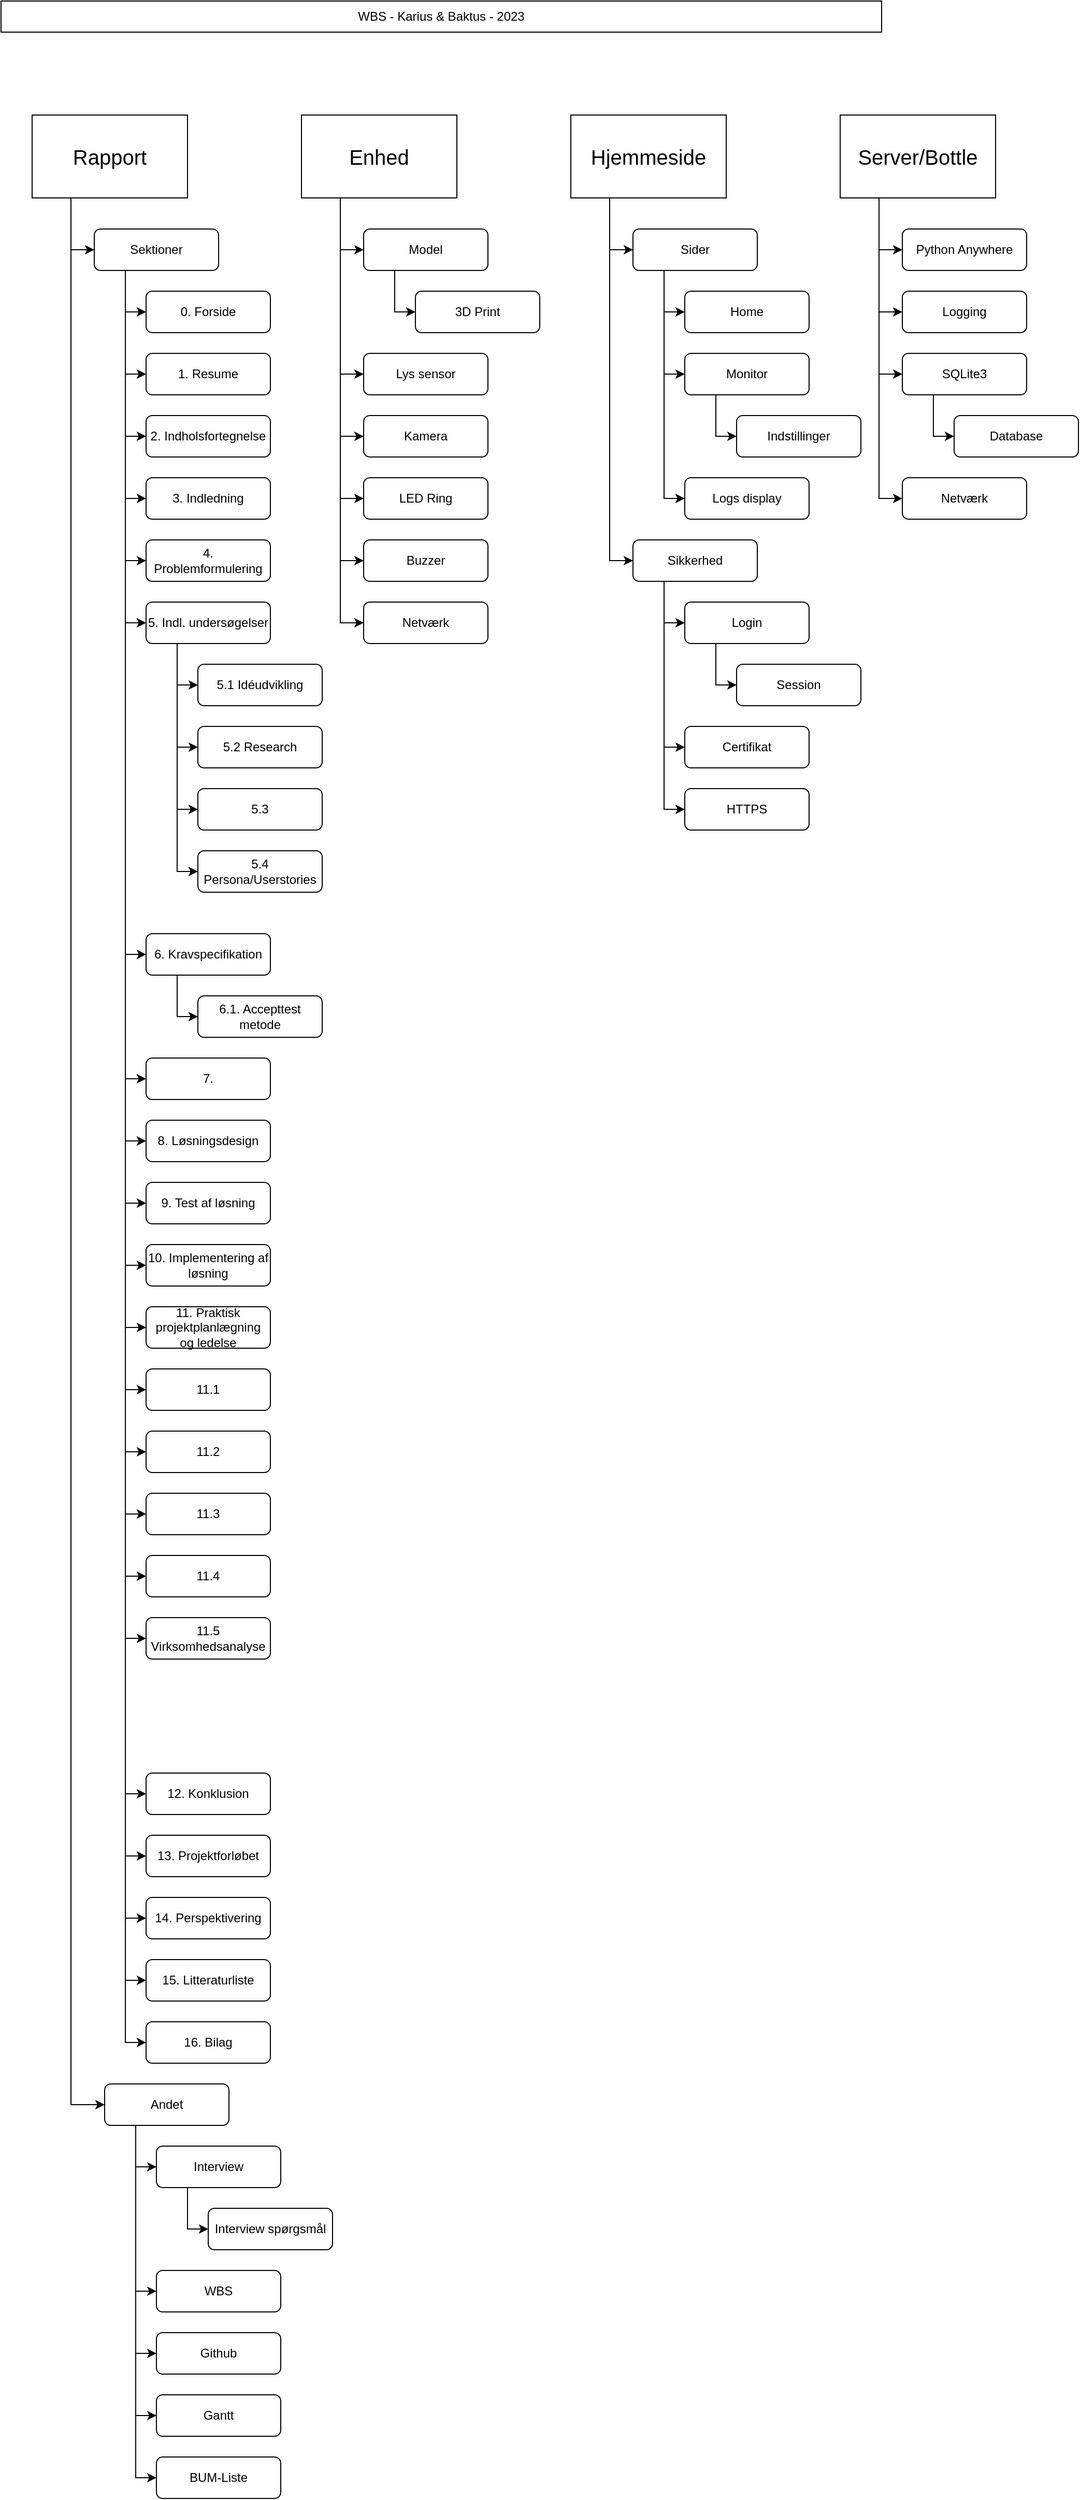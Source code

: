 <mxfile version="22.0.3" type="device">
  <diagram name="Page-1" id="thM7yGkotu-ygW0LTPsJ">
    <mxGraphModel dx="1114" dy="999" grid="1" gridSize="10" guides="1" tooltips="1" connect="1" arrows="1" fold="1" page="1" pageScale="1" pageWidth="850" pageHeight="1100" math="0" shadow="0">
      <root>
        <mxCell id="0" />
        <mxCell id="1" parent="0" />
        <mxCell id="MppdIbLavui61SZY_ef1-1" value="WBS - Karius &amp;amp; Baktus - 2023" style="rounded=0;whiteSpace=wrap;html=1;" vertex="1" parent="1">
          <mxGeometry width="850" height="30" as="geometry" />
        </mxCell>
        <mxCell id="MppdIbLavui61SZY_ef1-10" style="edgeStyle=orthogonalEdgeStyle;rounded=0;orthogonalLoop=1;jettySize=auto;html=1;exitX=0.25;exitY=1;exitDx=0;exitDy=0;entryX=0;entryY=0.5;entryDx=0;entryDy=0;" edge="1" parent="1" source="MppdIbLavui61SZY_ef1-2" target="MppdIbLavui61SZY_ef1-9">
          <mxGeometry relative="1" as="geometry" />
        </mxCell>
        <mxCell id="MppdIbLavui61SZY_ef1-101" style="edgeStyle=orthogonalEdgeStyle;rounded=0;orthogonalLoop=1;jettySize=auto;html=1;exitX=0.25;exitY=1;exitDx=0;exitDy=0;entryX=0;entryY=0.5;entryDx=0;entryDy=0;" edge="1" parent="1" source="MppdIbLavui61SZY_ef1-2" target="MppdIbLavui61SZY_ef1-62">
          <mxGeometry relative="1" as="geometry" />
        </mxCell>
        <mxCell id="MppdIbLavui61SZY_ef1-2" value="&lt;font style=&quot;font-size: 20px;&quot;&gt;Rapport&lt;/font&gt;" style="rounded=0;whiteSpace=wrap;html=1;" vertex="1" parent="1">
          <mxGeometry x="30" y="110" width="150" height="80" as="geometry" />
        </mxCell>
        <mxCell id="MppdIbLavui61SZY_ef1-64" style="edgeStyle=orthogonalEdgeStyle;rounded=0;orthogonalLoop=1;jettySize=auto;html=1;exitX=0.25;exitY=1;exitDx=0;exitDy=0;entryX=0;entryY=0.5;entryDx=0;entryDy=0;" edge="1" parent="1" source="MppdIbLavui61SZY_ef1-9" target="MppdIbLavui61SZY_ef1-63">
          <mxGeometry relative="1" as="geometry" />
        </mxCell>
        <mxCell id="MppdIbLavui61SZY_ef1-75" style="edgeStyle=orthogonalEdgeStyle;rounded=0;orthogonalLoop=1;jettySize=auto;html=1;exitX=0.25;exitY=1;exitDx=0;exitDy=0;entryX=0;entryY=0.5;entryDx=0;entryDy=0;" edge="1" parent="1" source="MppdIbLavui61SZY_ef1-9" target="MppdIbLavui61SZY_ef1-65">
          <mxGeometry relative="1" as="geometry" />
        </mxCell>
        <mxCell id="MppdIbLavui61SZY_ef1-76" style="edgeStyle=orthogonalEdgeStyle;rounded=0;orthogonalLoop=1;jettySize=auto;html=1;exitX=0.25;exitY=1;exitDx=0;exitDy=0;entryX=0;entryY=0.5;entryDx=0;entryDy=0;" edge="1" parent="1" source="MppdIbLavui61SZY_ef1-9" target="MppdIbLavui61SZY_ef1-66">
          <mxGeometry relative="1" as="geometry" />
        </mxCell>
        <mxCell id="MppdIbLavui61SZY_ef1-77" style="edgeStyle=orthogonalEdgeStyle;rounded=0;orthogonalLoop=1;jettySize=auto;html=1;exitX=0.25;exitY=1;exitDx=0;exitDy=0;entryX=0;entryY=0.5;entryDx=0;entryDy=0;" edge="1" parent="1" source="MppdIbLavui61SZY_ef1-9" target="MppdIbLavui61SZY_ef1-67">
          <mxGeometry relative="1" as="geometry" />
        </mxCell>
        <mxCell id="MppdIbLavui61SZY_ef1-78" style="edgeStyle=orthogonalEdgeStyle;rounded=0;orthogonalLoop=1;jettySize=auto;html=1;exitX=0.25;exitY=1;exitDx=0;exitDy=0;entryX=0;entryY=0.5;entryDx=0;entryDy=0;" edge="1" parent="1" source="MppdIbLavui61SZY_ef1-9" target="MppdIbLavui61SZY_ef1-68">
          <mxGeometry relative="1" as="geometry" />
        </mxCell>
        <mxCell id="MppdIbLavui61SZY_ef1-79" style="edgeStyle=orthogonalEdgeStyle;rounded=0;orthogonalLoop=1;jettySize=auto;html=1;exitX=0.25;exitY=1;exitDx=0;exitDy=0;entryX=0;entryY=0.5;entryDx=0;entryDy=0;" edge="1" parent="1" source="MppdIbLavui61SZY_ef1-9" target="MppdIbLavui61SZY_ef1-69">
          <mxGeometry relative="1" as="geometry" />
        </mxCell>
        <mxCell id="MppdIbLavui61SZY_ef1-81" style="edgeStyle=orthogonalEdgeStyle;rounded=0;orthogonalLoop=1;jettySize=auto;html=1;exitX=0.25;exitY=1;exitDx=0;exitDy=0;entryX=0;entryY=0.5;entryDx=0;entryDy=0;" edge="1" parent="1" source="MppdIbLavui61SZY_ef1-9" target="MppdIbLavui61SZY_ef1-70">
          <mxGeometry relative="1" as="geometry" />
        </mxCell>
        <mxCell id="MppdIbLavui61SZY_ef1-91" style="edgeStyle=orthogonalEdgeStyle;rounded=0;orthogonalLoop=1;jettySize=auto;html=1;exitX=0.25;exitY=1;exitDx=0;exitDy=0;entryX=0;entryY=0.5;entryDx=0;entryDy=0;" edge="1" parent="1" source="MppdIbLavui61SZY_ef1-9" target="MppdIbLavui61SZY_ef1-73">
          <mxGeometry relative="1" as="geometry" />
        </mxCell>
        <mxCell id="MppdIbLavui61SZY_ef1-92" style="edgeStyle=orthogonalEdgeStyle;rounded=0;orthogonalLoop=1;jettySize=auto;html=1;exitX=0.25;exitY=1;exitDx=0;exitDy=0;entryX=0;entryY=0.5;entryDx=0;entryDy=0;" edge="1" parent="1" source="MppdIbLavui61SZY_ef1-9" target="MppdIbLavui61SZY_ef1-82">
          <mxGeometry relative="1" as="geometry" />
        </mxCell>
        <mxCell id="MppdIbLavui61SZY_ef1-93" style="edgeStyle=orthogonalEdgeStyle;rounded=0;orthogonalLoop=1;jettySize=auto;html=1;exitX=0.25;exitY=1;exitDx=0;exitDy=0;entryX=0;entryY=0.5;entryDx=0;entryDy=0;" edge="1" parent="1" source="MppdIbLavui61SZY_ef1-9" target="MppdIbLavui61SZY_ef1-83">
          <mxGeometry relative="1" as="geometry" />
        </mxCell>
        <mxCell id="MppdIbLavui61SZY_ef1-94" style="edgeStyle=orthogonalEdgeStyle;rounded=0;orthogonalLoop=1;jettySize=auto;html=1;exitX=0.25;exitY=1;exitDx=0;exitDy=0;entryX=0;entryY=0.5;entryDx=0;entryDy=0;" edge="1" parent="1" source="MppdIbLavui61SZY_ef1-9" target="MppdIbLavui61SZY_ef1-84">
          <mxGeometry relative="1" as="geometry" />
        </mxCell>
        <mxCell id="MppdIbLavui61SZY_ef1-95" style="edgeStyle=orthogonalEdgeStyle;rounded=0;orthogonalLoop=1;jettySize=auto;html=1;exitX=0.25;exitY=1;exitDx=0;exitDy=0;entryX=0;entryY=0.5;entryDx=0;entryDy=0;" edge="1" parent="1" source="MppdIbLavui61SZY_ef1-9" target="MppdIbLavui61SZY_ef1-85">
          <mxGeometry relative="1" as="geometry" />
        </mxCell>
        <mxCell id="MppdIbLavui61SZY_ef1-96" style="edgeStyle=orthogonalEdgeStyle;rounded=0;orthogonalLoop=1;jettySize=auto;html=1;exitX=0.25;exitY=1;exitDx=0;exitDy=0;entryX=0;entryY=0.5;entryDx=0;entryDy=0;" edge="1" parent="1" source="MppdIbLavui61SZY_ef1-9" target="MppdIbLavui61SZY_ef1-86">
          <mxGeometry relative="1" as="geometry" />
        </mxCell>
        <mxCell id="MppdIbLavui61SZY_ef1-97" style="edgeStyle=orthogonalEdgeStyle;rounded=0;orthogonalLoop=1;jettySize=auto;html=1;exitX=0.25;exitY=1;exitDx=0;exitDy=0;entryX=0;entryY=0.5;entryDx=0;entryDy=0;" edge="1" parent="1" source="MppdIbLavui61SZY_ef1-9" target="MppdIbLavui61SZY_ef1-87">
          <mxGeometry relative="1" as="geometry" />
        </mxCell>
        <mxCell id="MppdIbLavui61SZY_ef1-98" style="edgeStyle=orthogonalEdgeStyle;rounded=0;orthogonalLoop=1;jettySize=auto;html=1;exitX=0.25;exitY=1;exitDx=0;exitDy=0;entryX=0;entryY=0.5;entryDx=0;entryDy=0;" edge="1" parent="1" source="MppdIbLavui61SZY_ef1-9" target="MppdIbLavui61SZY_ef1-88">
          <mxGeometry relative="1" as="geometry" />
        </mxCell>
        <mxCell id="MppdIbLavui61SZY_ef1-99" style="edgeStyle=orthogonalEdgeStyle;rounded=0;orthogonalLoop=1;jettySize=auto;html=1;exitX=0.25;exitY=1;exitDx=0;exitDy=0;entryX=0;entryY=0.5;entryDx=0;entryDy=0;" edge="1" parent="1" source="MppdIbLavui61SZY_ef1-9" target="MppdIbLavui61SZY_ef1-89">
          <mxGeometry relative="1" as="geometry" />
        </mxCell>
        <mxCell id="MppdIbLavui61SZY_ef1-100" style="edgeStyle=orthogonalEdgeStyle;rounded=0;orthogonalLoop=1;jettySize=auto;html=1;exitX=0.25;exitY=1;exitDx=0;exitDy=0;entryX=0;entryY=0.5;entryDx=0;entryDy=0;" edge="1" parent="1" source="MppdIbLavui61SZY_ef1-9" target="MppdIbLavui61SZY_ef1-90">
          <mxGeometry relative="1" as="geometry" />
        </mxCell>
        <mxCell id="MppdIbLavui61SZY_ef1-116" style="edgeStyle=orthogonalEdgeStyle;rounded=0;orthogonalLoop=1;jettySize=auto;html=1;exitX=0.25;exitY=1;exitDx=0;exitDy=0;entryX=0;entryY=0.5;entryDx=0;entryDy=0;" edge="1" parent="1" source="MppdIbLavui61SZY_ef1-9" target="MppdIbLavui61SZY_ef1-115">
          <mxGeometry relative="1" as="geometry" />
        </mxCell>
        <mxCell id="MppdIbLavui61SZY_ef1-121" style="edgeStyle=orthogonalEdgeStyle;rounded=0;orthogonalLoop=1;jettySize=auto;html=1;exitX=0.25;exitY=1;exitDx=0;exitDy=0;entryX=0;entryY=0.5;entryDx=0;entryDy=0;" edge="1" parent="1" source="MppdIbLavui61SZY_ef1-9" target="MppdIbLavui61SZY_ef1-117">
          <mxGeometry relative="1" as="geometry" />
        </mxCell>
        <mxCell id="MppdIbLavui61SZY_ef1-122" style="edgeStyle=orthogonalEdgeStyle;rounded=0;orthogonalLoop=1;jettySize=auto;html=1;exitX=0.25;exitY=1;exitDx=0;exitDy=0;entryX=0;entryY=0.5;entryDx=0;entryDy=0;" edge="1" parent="1" source="MppdIbLavui61SZY_ef1-9" target="MppdIbLavui61SZY_ef1-118">
          <mxGeometry relative="1" as="geometry" />
        </mxCell>
        <mxCell id="MppdIbLavui61SZY_ef1-123" style="edgeStyle=orthogonalEdgeStyle;rounded=0;orthogonalLoop=1;jettySize=auto;html=1;exitX=0.25;exitY=1;exitDx=0;exitDy=0;entryX=0;entryY=0.5;entryDx=0;entryDy=0;" edge="1" parent="1" source="MppdIbLavui61SZY_ef1-9" target="MppdIbLavui61SZY_ef1-119">
          <mxGeometry relative="1" as="geometry" />
        </mxCell>
        <mxCell id="MppdIbLavui61SZY_ef1-124" style="edgeStyle=orthogonalEdgeStyle;rounded=0;orthogonalLoop=1;jettySize=auto;html=1;exitX=0.25;exitY=1;exitDx=0;exitDy=0;entryX=0;entryY=0.5;entryDx=0;entryDy=0;" edge="1" parent="1" source="MppdIbLavui61SZY_ef1-9" target="MppdIbLavui61SZY_ef1-120">
          <mxGeometry relative="1" as="geometry" />
        </mxCell>
        <mxCell id="MppdIbLavui61SZY_ef1-9" value="Sektioner" style="rounded=1;whiteSpace=wrap;html=1;" vertex="1" parent="1">
          <mxGeometry x="90" y="220" width="120" height="40" as="geometry" />
        </mxCell>
        <mxCell id="MppdIbLavui61SZY_ef1-19" style="edgeStyle=orthogonalEdgeStyle;rounded=0;orthogonalLoop=1;jettySize=auto;html=1;exitX=0.25;exitY=1;exitDx=0;exitDy=0;entryX=0;entryY=0.5;entryDx=0;entryDy=0;" edge="1" parent="1" source="MppdIbLavui61SZY_ef1-11" target="MppdIbLavui61SZY_ef1-18">
          <mxGeometry relative="1" as="geometry" />
        </mxCell>
        <mxCell id="MppdIbLavui61SZY_ef1-26" style="edgeStyle=orthogonalEdgeStyle;rounded=0;orthogonalLoop=1;jettySize=auto;html=1;exitX=0.25;exitY=1;exitDx=0;exitDy=0;entryX=0;entryY=0.5;entryDx=0;entryDy=0;" edge="1" parent="1" source="MppdIbLavui61SZY_ef1-11" target="MppdIbLavui61SZY_ef1-22">
          <mxGeometry relative="1" as="geometry" />
        </mxCell>
        <mxCell id="MppdIbLavui61SZY_ef1-27" style="edgeStyle=orthogonalEdgeStyle;rounded=0;orthogonalLoop=1;jettySize=auto;html=1;exitX=0.25;exitY=1;exitDx=0;exitDy=0;entryX=0;entryY=0.5;entryDx=0;entryDy=0;" edge="1" parent="1" source="MppdIbLavui61SZY_ef1-11" target="MppdIbLavui61SZY_ef1-23">
          <mxGeometry relative="1" as="geometry" />
        </mxCell>
        <mxCell id="MppdIbLavui61SZY_ef1-28" style="edgeStyle=orthogonalEdgeStyle;rounded=0;orthogonalLoop=1;jettySize=auto;html=1;exitX=0.25;exitY=1;exitDx=0;exitDy=0;entryX=0;entryY=0.5;entryDx=0;entryDy=0;" edge="1" parent="1" source="MppdIbLavui61SZY_ef1-11" target="MppdIbLavui61SZY_ef1-24">
          <mxGeometry relative="1" as="geometry" />
        </mxCell>
        <mxCell id="MppdIbLavui61SZY_ef1-29" style="edgeStyle=orthogonalEdgeStyle;rounded=0;orthogonalLoop=1;jettySize=auto;html=1;exitX=0.25;exitY=1;exitDx=0;exitDy=0;entryX=0;entryY=0.5;entryDx=0;entryDy=0;" edge="1" parent="1" source="MppdIbLavui61SZY_ef1-11" target="MppdIbLavui61SZY_ef1-25">
          <mxGeometry relative="1" as="geometry" />
        </mxCell>
        <mxCell id="MppdIbLavui61SZY_ef1-135" style="edgeStyle=orthogonalEdgeStyle;rounded=0;orthogonalLoop=1;jettySize=auto;html=1;exitX=0.25;exitY=1;exitDx=0;exitDy=0;entryX=0;entryY=0.5;entryDx=0;entryDy=0;" edge="1" parent="1" source="MppdIbLavui61SZY_ef1-11" target="MppdIbLavui61SZY_ef1-134">
          <mxGeometry relative="1" as="geometry" />
        </mxCell>
        <mxCell id="MppdIbLavui61SZY_ef1-11" value="&lt;font style=&quot;font-size: 20px;&quot;&gt;Enhed&lt;/font&gt;" style="rounded=0;whiteSpace=wrap;html=1;" vertex="1" parent="1">
          <mxGeometry x="290" y="110" width="150" height="80" as="geometry" />
        </mxCell>
        <mxCell id="MppdIbLavui61SZY_ef1-51" style="edgeStyle=orthogonalEdgeStyle;rounded=0;orthogonalLoop=1;jettySize=auto;html=1;exitX=0.25;exitY=1;exitDx=0;exitDy=0;entryX=0;entryY=0.5;entryDx=0;entryDy=0;" edge="1" parent="1" source="MppdIbLavui61SZY_ef1-12" target="MppdIbLavui61SZY_ef1-38">
          <mxGeometry relative="1" as="geometry" />
        </mxCell>
        <mxCell id="MppdIbLavui61SZY_ef1-53" style="edgeStyle=orthogonalEdgeStyle;rounded=0;orthogonalLoop=1;jettySize=auto;html=1;exitX=0.25;exitY=1;exitDx=0;exitDy=0;entryX=0;entryY=0.5;entryDx=0;entryDy=0;" edge="1" parent="1" source="MppdIbLavui61SZY_ef1-12" target="MppdIbLavui61SZY_ef1-52">
          <mxGeometry relative="1" as="geometry" />
        </mxCell>
        <mxCell id="MppdIbLavui61SZY_ef1-12" value="&lt;span style=&quot;font-size: 20px;&quot;&gt;Hjemmeside&lt;/span&gt;" style="rounded=0;whiteSpace=wrap;html=1;" vertex="1" parent="1">
          <mxGeometry x="550" y="110" width="150" height="80" as="geometry" />
        </mxCell>
        <mxCell id="MppdIbLavui61SZY_ef1-35" style="edgeStyle=orthogonalEdgeStyle;rounded=0;orthogonalLoop=1;jettySize=auto;html=1;exitX=0.25;exitY=1;exitDx=0;exitDy=0;entryX=0;entryY=0.5;entryDx=0;entryDy=0;" edge="1" parent="1" source="MppdIbLavui61SZY_ef1-13" target="MppdIbLavui61SZY_ef1-31">
          <mxGeometry relative="1" as="geometry" />
        </mxCell>
        <mxCell id="MppdIbLavui61SZY_ef1-60" style="edgeStyle=orthogonalEdgeStyle;rounded=0;orthogonalLoop=1;jettySize=auto;html=1;exitX=0.25;exitY=1;exitDx=0;exitDy=0;entryX=0;entryY=0.5;entryDx=0;entryDy=0;" edge="1" parent="1" source="MppdIbLavui61SZY_ef1-13" target="MppdIbLavui61SZY_ef1-32">
          <mxGeometry relative="1" as="geometry" />
        </mxCell>
        <mxCell id="MppdIbLavui61SZY_ef1-61" style="edgeStyle=orthogonalEdgeStyle;rounded=0;orthogonalLoop=1;jettySize=auto;html=1;exitX=0.25;exitY=1;exitDx=0;exitDy=0;entryX=0;entryY=0.5;entryDx=0;entryDy=0;" edge="1" parent="1" source="MppdIbLavui61SZY_ef1-13" target="MppdIbLavui61SZY_ef1-33">
          <mxGeometry relative="1" as="geometry" />
        </mxCell>
        <mxCell id="MppdIbLavui61SZY_ef1-133" style="edgeStyle=orthogonalEdgeStyle;rounded=0;orthogonalLoop=1;jettySize=auto;html=1;exitX=0.25;exitY=1;exitDx=0;exitDy=0;entryX=0;entryY=0.5;entryDx=0;entryDy=0;" edge="1" parent="1" source="MppdIbLavui61SZY_ef1-13" target="MppdIbLavui61SZY_ef1-132">
          <mxGeometry relative="1" as="geometry" />
        </mxCell>
        <mxCell id="MppdIbLavui61SZY_ef1-13" value="&lt;span style=&quot;font-size: 20px;&quot;&gt;Server/Bottle&lt;/span&gt;" style="rounded=0;whiteSpace=wrap;html=1;" vertex="1" parent="1">
          <mxGeometry x="810" y="110" width="150" height="80" as="geometry" />
        </mxCell>
        <mxCell id="MppdIbLavui61SZY_ef1-21" style="edgeStyle=orthogonalEdgeStyle;rounded=0;orthogonalLoop=1;jettySize=auto;html=1;exitX=0.25;exitY=1;exitDx=0;exitDy=0;entryX=0;entryY=0.5;entryDx=0;entryDy=0;" edge="1" parent="1" source="MppdIbLavui61SZY_ef1-18" target="MppdIbLavui61SZY_ef1-20">
          <mxGeometry relative="1" as="geometry" />
        </mxCell>
        <mxCell id="MppdIbLavui61SZY_ef1-18" value="Model" style="rounded=1;whiteSpace=wrap;html=1;" vertex="1" parent="1">
          <mxGeometry x="350" y="220" width="120" height="40" as="geometry" />
        </mxCell>
        <mxCell id="MppdIbLavui61SZY_ef1-20" value="3D Print" style="rounded=1;whiteSpace=wrap;html=1;" vertex="1" parent="1">
          <mxGeometry x="400" y="280" width="120" height="40" as="geometry" />
        </mxCell>
        <mxCell id="MppdIbLavui61SZY_ef1-22" value="Lys sensor" style="rounded=1;whiteSpace=wrap;html=1;" vertex="1" parent="1">
          <mxGeometry x="350" y="340" width="120" height="40" as="geometry" />
        </mxCell>
        <mxCell id="MppdIbLavui61SZY_ef1-23" value="Kamera" style="rounded=1;whiteSpace=wrap;html=1;" vertex="1" parent="1">
          <mxGeometry x="350" y="400" width="120" height="40" as="geometry" />
        </mxCell>
        <mxCell id="MppdIbLavui61SZY_ef1-24" value="LED Ring" style="rounded=1;whiteSpace=wrap;html=1;" vertex="1" parent="1">
          <mxGeometry x="350" y="460" width="120" height="40" as="geometry" />
        </mxCell>
        <mxCell id="MppdIbLavui61SZY_ef1-25" value="Buzzer" style="rounded=1;whiteSpace=wrap;html=1;" vertex="1" parent="1">
          <mxGeometry x="350" y="520" width="120" height="40" as="geometry" />
        </mxCell>
        <mxCell id="MppdIbLavui61SZY_ef1-31" value="Python Anywhere" style="rounded=1;whiteSpace=wrap;html=1;" vertex="1" parent="1">
          <mxGeometry x="870" y="220" width="120" height="40" as="geometry" />
        </mxCell>
        <mxCell id="MppdIbLavui61SZY_ef1-32" value="Logging" style="rounded=1;whiteSpace=wrap;html=1;" vertex="1" parent="1">
          <mxGeometry x="870" y="280" width="120" height="40" as="geometry" />
        </mxCell>
        <mxCell id="MppdIbLavui61SZY_ef1-36" style="edgeStyle=orthogonalEdgeStyle;rounded=0;orthogonalLoop=1;jettySize=auto;html=1;exitX=0.25;exitY=1;exitDx=0;exitDy=0;entryX=0;entryY=0.5;entryDx=0;entryDy=0;" edge="1" parent="1" source="MppdIbLavui61SZY_ef1-33" target="MppdIbLavui61SZY_ef1-34">
          <mxGeometry relative="1" as="geometry" />
        </mxCell>
        <mxCell id="MppdIbLavui61SZY_ef1-33" value="SQLite3" style="rounded=1;whiteSpace=wrap;html=1;" vertex="1" parent="1">
          <mxGeometry x="870" y="340" width="120" height="40" as="geometry" />
        </mxCell>
        <mxCell id="MppdIbLavui61SZY_ef1-34" value="Database" style="rounded=1;whiteSpace=wrap;html=1;" vertex="1" parent="1">
          <mxGeometry x="920" y="400" width="120" height="40" as="geometry" />
        </mxCell>
        <mxCell id="MppdIbLavui61SZY_ef1-44" style="edgeStyle=orthogonalEdgeStyle;rounded=0;orthogonalLoop=1;jettySize=auto;html=1;exitX=0.25;exitY=1;exitDx=0;exitDy=0;entryX=0;entryY=0.5;entryDx=0;entryDy=0;" edge="1" parent="1" source="MppdIbLavui61SZY_ef1-38" target="MppdIbLavui61SZY_ef1-43">
          <mxGeometry relative="1" as="geometry" />
        </mxCell>
        <mxCell id="MppdIbLavui61SZY_ef1-49" style="edgeStyle=orthogonalEdgeStyle;rounded=0;orthogonalLoop=1;jettySize=auto;html=1;exitX=0.25;exitY=1;exitDx=0;exitDy=0;entryX=0;entryY=0.5;entryDx=0;entryDy=0;" edge="1" parent="1" source="MppdIbLavui61SZY_ef1-38" target="MppdIbLavui61SZY_ef1-45">
          <mxGeometry relative="1" as="geometry" />
        </mxCell>
        <mxCell id="MppdIbLavui61SZY_ef1-50" style="edgeStyle=orthogonalEdgeStyle;rounded=0;orthogonalLoop=1;jettySize=auto;html=1;exitX=0.25;exitY=1;exitDx=0;exitDy=0;entryX=0;entryY=0.5;entryDx=0;entryDy=0;" edge="1" parent="1" source="MppdIbLavui61SZY_ef1-38" target="MppdIbLavui61SZY_ef1-46">
          <mxGeometry relative="1" as="geometry" />
        </mxCell>
        <mxCell id="MppdIbLavui61SZY_ef1-38" value="Sider" style="rounded=1;whiteSpace=wrap;html=1;" vertex="1" parent="1">
          <mxGeometry x="610" y="220" width="120" height="40" as="geometry" />
        </mxCell>
        <mxCell id="MppdIbLavui61SZY_ef1-56" style="edgeStyle=orthogonalEdgeStyle;rounded=0;orthogonalLoop=1;jettySize=auto;html=1;exitX=0.25;exitY=1;exitDx=0;exitDy=0;entryX=0;entryY=0.5;entryDx=0;entryDy=0;" edge="1" parent="1" source="MppdIbLavui61SZY_ef1-39" target="MppdIbLavui61SZY_ef1-55">
          <mxGeometry relative="1" as="geometry" />
        </mxCell>
        <mxCell id="MppdIbLavui61SZY_ef1-39" value="Login" style="rounded=1;whiteSpace=wrap;html=1;" vertex="1" parent="1">
          <mxGeometry x="660" y="580" width="120" height="40" as="geometry" />
        </mxCell>
        <mxCell id="MppdIbLavui61SZY_ef1-40" value="Certifikat" style="rounded=1;whiteSpace=wrap;html=1;" vertex="1" parent="1">
          <mxGeometry x="660" y="700" width="120" height="40" as="geometry" />
        </mxCell>
        <mxCell id="MppdIbLavui61SZY_ef1-41" value="HTTPS" style="rounded=1;whiteSpace=wrap;html=1;" vertex="1" parent="1">
          <mxGeometry x="660" y="760" width="120" height="40" as="geometry" />
        </mxCell>
        <mxCell id="MppdIbLavui61SZY_ef1-43" value="Home" style="rounded=1;whiteSpace=wrap;html=1;" vertex="1" parent="1">
          <mxGeometry x="660" y="280" width="120" height="40" as="geometry" />
        </mxCell>
        <mxCell id="MppdIbLavui61SZY_ef1-48" style="edgeStyle=orthogonalEdgeStyle;rounded=0;orthogonalLoop=1;jettySize=auto;html=1;exitX=0.25;exitY=1;exitDx=0;exitDy=0;entryX=0;entryY=0.5;entryDx=0;entryDy=0;" edge="1" parent="1" source="MppdIbLavui61SZY_ef1-45" target="MppdIbLavui61SZY_ef1-47">
          <mxGeometry relative="1" as="geometry" />
        </mxCell>
        <mxCell id="MppdIbLavui61SZY_ef1-45" value="Monitor" style="rounded=1;whiteSpace=wrap;html=1;" vertex="1" parent="1">
          <mxGeometry x="660" y="340" width="120" height="40" as="geometry" />
        </mxCell>
        <mxCell id="MppdIbLavui61SZY_ef1-46" value="Logs display" style="rounded=1;whiteSpace=wrap;html=1;" vertex="1" parent="1">
          <mxGeometry x="660" y="460" width="120" height="40" as="geometry" />
        </mxCell>
        <mxCell id="MppdIbLavui61SZY_ef1-47" value="Indstillinger" style="rounded=1;whiteSpace=wrap;html=1;" vertex="1" parent="1">
          <mxGeometry x="710" y="400" width="120" height="40" as="geometry" />
        </mxCell>
        <mxCell id="MppdIbLavui61SZY_ef1-54" style="edgeStyle=orthogonalEdgeStyle;rounded=0;orthogonalLoop=1;jettySize=auto;html=1;exitX=0.25;exitY=1;exitDx=0;exitDy=0;entryX=0;entryY=0.5;entryDx=0;entryDy=0;" edge="1" parent="1" source="MppdIbLavui61SZY_ef1-52" target="MppdIbLavui61SZY_ef1-39">
          <mxGeometry relative="1" as="geometry" />
        </mxCell>
        <mxCell id="MppdIbLavui61SZY_ef1-57" style="edgeStyle=orthogonalEdgeStyle;rounded=0;orthogonalLoop=1;jettySize=auto;html=1;exitX=0.25;exitY=1;exitDx=0;exitDy=0;entryX=0;entryY=0.5;entryDx=0;entryDy=0;" edge="1" parent="1" source="MppdIbLavui61SZY_ef1-52" target="MppdIbLavui61SZY_ef1-40">
          <mxGeometry relative="1" as="geometry" />
        </mxCell>
        <mxCell id="MppdIbLavui61SZY_ef1-58" style="edgeStyle=orthogonalEdgeStyle;rounded=0;orthogonalLoop=1;jettySize=auto;html=1;exitX=0.25;exitY=1;exitDx=0;exitDy=0;entryX=0;entryY=0.5;entryDx=0;entryDy=0;" edge="1" parent="1" source="MppdIbLavui61SZY_ef1-52" target="MppdIbLavui61SZY_ef1-41">
          <mxGeometry relative="1" as="geometry" />
        </mxCell>
        <mxCell id="MppdIbLavui61SZY_ef1-52" value="Sikkerhed" style="rounded=1;whiteSpace=wrap;html=1;" vertex="1" parent="1">
          <mxGeometry x="610" y="520" width="120" height="40" as="geometry" />
        </mxCell>
        <mxCell id="MppdIbLavui61SZY_ef1-55" value="Session" style="rounded=1;whiteSpace=wrap;html=1;" vertex="1" parent="1">
          <mxGeometry x="710" y="640" width="120" height="40" as="geometry" />
        </mxCell>
        <mxCell id="MppdIbLavui61SZY_ef1-103" style="edgeStyle=orthogonalEdgeStyle;rounded=0;orthogonalLoop=1;jettySize=auto;html=1;exitX=0.25;exitY=1;exitDx=0;exitDy=0;entryX=0;entryY=0.5;entryDx=0;entryDy=0;" edge="1" parent="1" source="MppdIbLavui61SZY_ef1-62" target="MppdIbLavui61SZY_ef1-102">
          <mxGeometry relative="1" as="geometry" />
        </mxCell>
        <mxCell id="MppdIbLavui61SZY_ef1-106" style="edgeStyle=orthogonalEdgeStyle;rounded=0;orthogonalLoop=1;jettySize=auto;html=1;exitX=0.25;exitY=1;exitDx=0;exitDy=0;entryX=0;entryY=0.5;entryDx=0;entryDy=0;" edge="1" parent="1" source="MppdIbLavui61SZY_ef1-62" target="MppdIbLavui61SZY_ef1-104">
          <mxGeometry relative="1" as="geometry" />
        </mxCell>
        <mxCell id="MppdIbLavui61SZY_ef1-107" style="edgeStyle=orthogonalEdgeStyle;rounded=0;orthogonalLoop=1;jettySize=auto;html=1;exitX=0.25;exitY=1;exitDx=0;exitDy=0;entryX=0;entryY=0.5;entryDx=0;entryDy=0;" edge="1" parent="1" source="MppdIbLavui61SZY_ef1-62" target="MppdIbLavui61SZY_ef1-105">
          <mxGeometry relative="1" as="geometry" />
        </mxCell>
        <mxCell id="MppdIbLavui61SZY_ef1-109" style="edgeStyle=orthogonalEdgeStyle;rounded=0;orthogonalLoop=1;jettySize=auto;html=1;exitX=0.25;exitY=1;exitDx=0;exitDy=0;entryX=0;entryY=0.5;entryDx=0;entryDy=0;" edge="1" parent="1" source="MppdIbLavui61SZY_ef1-62" target="MppdIbLavui61SZY_ef1-108">
          <mxGeometry relative="1" as="geometry" />
        </mxCell>
        <mxCell id="MppdIbLavui61SZY_ef1-125" style="edgeStyle=orthogonalEdgeStyle;rounded=0;orthogonalLoop=1;jettySize=auto;html=1;exitX=0.25;exitY=1;exitDx=0;exitDy=0;entryX=0;entryY=0.5;entryDx=0;entryDy=0;" edge="1" parent="1" source="MppdIbLavui61SZY_ef1-62" target="MppdIbLavui61SZY_ef1-110">
          <mxGeometry relative="1" as="geometry" />
        </mxCell>
        <mxCell id="MppdIbLavui61SZY_ef1-62" value="Andet" style="rounded=1;whiteSpace=wrap;html=1;" vertex="1" parent="1">
          <mxGeometry x="100" y="2010" width="120" height="40" as="geometry" />
        </mxCell>
        <mxCell id="MppdIbLavui61SZY_ef1-63" value="0. Forside" style="rounded=1;whiteSpace=wrap;html=1;" vertex="1" parent="1">
          <mxGeometry x="140" y="280" width="120" height="40" as="geometry" />
        </mxCell>
        <mxCell id="MppdIbLavui61SZY_ef1-65" value="1. Resume" style="rounded=1;whiteSpace=wrap;html=1;" vertex="1" parent="1">
          <mxGeometry x="140" y="340" width="120" height="40" as="geometry" />
        </mxCell>
        <mxCell id="MppdIbLavui61SZY_ef1-66" value="2. Indholsfortegnelse" style="rounded=1;whiteSpace=wrap;html=1;" vertex="1" parent="1">
          <mxGeometry x="140" y="400" width="120" height="40" as="geometry" />
        </mxCell>
        <mxCell id="MppdIbLavui61SZY_ef1-67" value="3. Indledning" style="rounded=1;whiteSpace=wrap;html=1;" vertex="1" parent="1">
          <mxGeometry x="140" y="460" width="120" height="40" as="geometry" />
        </mxCell>
        <mxCell id="MppdIbLavui61SZY_ef1-68" value="4. Problemformulering" style="rounded=1;whiteSpace=wrap;html=1;" vertex="1" parent="1">
          <mxGeometry x="140" y="520" width="120" height="40" as="geometry" />
        </mxCell>
        <mxCell id="MppdIbLavui61SZY_ef1-80" style="edgeStyle=orthogonalEdgeStyle;rounded=0;orthogonalLoop=1;jettySize=auto;html=1;exitX=0.25;exitY=1;exitDx=0;exitDy=0;entryX=0;entryY=0.5;entryDx=0;entryDy=0;" edge="1" parent="1" source="MppdIbLavui61SZY_ef1-69" target="MppdIbLavui61SZY_ef1-74">
          <mxGeometry relative="1" as="geometry" />
        </mxCell>
        <mxCell id="MppdIbLavui61SZY_ef1-114" style="edgeStyle=orthogonalEdgeStyle;rounded=0;orthogonalLoop=1;jettySize=auto;html=1;exitX=0.25;exitY=1;exitDx=0;exitDy=0;entryX=0;entryY=0.5;entryDx=0;entryDy=0;" edge="1" parent="1" source="MppdIbLavui61SZY_ef1-69" target="MppdIbLavui61SZY_ef1-113">
          <mxGeometry relative="1" as="geometry" />
        </mxCell>
        <mxCell id="MppdIbLavui61SZY_ef1-128" style="edgeStyle=orthogonalEdgeStyle;rounded=0;orthogonalLoop=1;jettySize=auto;html=1;exitX=0.25;exitY=1;exitDx=0;exitDy=0;entryX=0;entryY=0.5;entryDx=0;entryDy=0;" edge="1" parent="1" source="MppdIbLavui61SZY_ef1-69" target="MppdIbLavui61SZY_ef1-126">
          <mxGeometry relative="1" as="geometry" />
        </mxCell>
        <mxCell id="MppdIbLavui61SZY_ef1-129" style="edgeStyle=orthogonalEdgeStyle;rounded=0;orthogonalLoop=1;jettySize=auto;html=1;exitX=0.25;exitY=1;exitDx=0;exitDy=0;entryX=0;entryY=0.5;entryDx=0;entryDy=0;" edge="1" parent="1" source="MppdIbLavui61SZY_ef1-69" target="MppdIbLavui61SZY_ef1-127">
          <mxGeometry relative="1" as="geometry" />
        </mxCell>
        <mxCell id="MppdIbLavui61SZY_ef1-69" value="5. Indl. undersøgelser" style="rounded=1;whiteSpace=wrap;html=1;" vertex="1" parent="1">
          <mxGeometry x="140" y="580" width="120" height="40" as="geometry" />
        </mxCell>
        <mxCell id="MppdIbLavui61SZY_ef1-72" style="edgeStyle=orthogonalEdgeStyle;rounded=0;orthogonalLoop=1;jettySize=auto;html=1;exitX=0.25;exitY=1;exitDx=0;exitDy=0;entryX=0;entryY=0.5;entryDx=0;entryDy=0;" edge="1" parent="1" source="MppdIbLavui61SZY_ef1-70" target="MppdIbLavui61SZY_ef1-71">
          <mxGeometry relative="1" as="geometry" />
        </mxCell>
        <mxCell id="MppdIbLavui61SZY_ef1-70" value="6. Kravspecifikation" style="rounded=1;whiteSpace=wrap;html=1;" vertex="1" parent="1">
          <mxGeometry x="140" y="900" width="120" height="40" as="geometry" />
        </mxCell>
        <mxCell id="MppdIbLavui61SZY_ef1-71" value="6.1. Accepttest metode" style="rounded=1;whiteSpace=wrap;html=1;" vertex="1" parent="1">
          <mxGeometry x="190" y="960" width="120" height="40" as="geometry" />
        </mxCell>
        <mxCell id="MppdIbLavui61SZY_ef1-73" value="7." style="rounded=1;whiteSpace=wrap;html=1;" vertex="1" parent="1">
          <mxGeometry x="140" y="1020" width="120" height="40" as="geometry" />
        </mxCell>
        <mxCell id="MppdIbLavui61SZY_ef1-74" value="5.1 Idéudvikling" style="rounded=1;whiteSpace=wrap;html=1;" vertex="1" parent="1">
          <mxGeometry x="190" y="640" width="120" height="40" as="geometry" />
        </mxCell>
        <mxCell id="MppdIbLavui61SZY_ef1-82" value="8. Løsningsdesign" style="rounded=1;whiteSpace=wrap;html=1;" vertex="1" parent="1">
          <mxGeometry x="140" y="1080" width="120" height="40" as="geometry" />
        </mxCell>
        <mxCell id="MppdIbLavui61SZY_ef1-83" value="9. Test af løsning" style="rounded=1;whiteSpace=wrap;html=1;" vertex="1" parent="1">
          <mxGeometry x="140" y="1140" width="120" height="40" as="geometry" />
        </mxCell>
        <mxCell id="MppdIbLavui61SZY_ef1-84" value="10. Implementering af løsning" style="rounded=1;whiteSpace=wrap;html=1;" vertex="1" parent="1">
          <mxGeometry x="140" y="1200" width="120" height="40" as="geometry" />
        </mxCell>
        <mxCell id="MppdIbLavui61SZY_ef1-85" value="11. Praktisk projektplanlægning og ledelse" style="rounded=1;whiteSpace=wrap;html=1;" vertex="1" parent="1">
          <mxGeometry x="140" y="1260" width="120" height="40" as="geometry" />
        </mxCell>
        <mxCell id="MppdIbLavui61SZY_ef1-86" value="12. Konklusion" style="rounded=1;whiteSpace=wrap;html=1;" vertex="1" parent="1">
          <mxGeometry x="140" y="1710" width="120" height="40" as="geometry" />
        </mxCell>
        <mxCell id="MppdIbLavui61SZY_ef1-87" value="13. Projektforløbet" style="rounded=1;whiteSpace=wrap;html=1;" vertex="1" parent="1">
          <mxGeometry x="140" y="1770" width="120" height="40" as="geometry" />
        </mxCell>
        <mxCell id="MppdIbLavui61SZY_ef1-88" value="14. Perspektivering" style="rounded=1;whiteSpace=wrap;html=1;" vertex="1" parent="1">
          <mxGeometry x="140" y="1830" width="120" height="40" as="geometry" />
        </mxCell>
        <mxCell id="MppdIbLavui61SZY_ef1-89" value="15. Litteraturliste" style="rounded=1;whiteSpace=wrap;html=1;" vertex="1" parent="1">
          <mxGeometry x="140" y="1890" width="120" height="40" as="geometry" />
        </mxCell>
        <mxCell id="MppdIbLavui61SZY_ef1-90" value="16. Bilag" style="rounded=1;whiteSpace=wrap;html=1;" vertex="1" parent="1">
          <mxGeometry x="140" y="1950" width="120" height="40" as="geometry" />
        </mxCell>
        <mxCell id="MppdIbLavui61SZY_ef1-131" style="edgeStyle=orthogonalEdgeStyle;rounded=0;orthogonalLoop=1;jettySize=auto;html=1;exitX=0.25;exitY=1;exitDx=0;exitDy=0;entryX=0;entryY=0.5;entryDx=0;entryDy=0;" edge="1" parent="1" source="MppdIbLavui61SZY_ef1-102" target="MppdIbLavui61SZY_ef1-130">
          <mxGeometry relative="1" as="geometry" />
        </mxCell>
        <mxCell id="MppdIbLavui61SZY_ef1-102" value="Interview" style="rounded=1;whiteSpace=wrap;html=1;" vertex="1" parent="1">
          <mxGeometry x="150" y="2070" width="120" height="40" as="geometry" />
        </mxCell>
        <mxCell id="MppdIbLavui61SZY_ef1-104" value="WBS" style="rounded=1;whiteSpace=wrap;html=1;" vertex="1" parent="1">
          <mxGeometry x="150" y="2190" width="120" height="40" as="geometry" />
        </mxCell>
        <mxCell id="MppdIbLavui61SZY_ef1-105" value="Github" style="rounded=1;whiteSpace=wrap;html=1;" vertex="1" parent="1">
          <mxGeometry x="150" y="2250" width="120" height="40" as="geometry" />
        </mxCell>
        <mxCell id="MppdIbLavui61SZY_ef1-108" value="Gantt" style="rounded=1;whiteSpace=wrap;html=1;" vertex="1" parent="1">
          <mxGeometry x="150" y="2310" width="120" height="40" as="geometry" />
        </mxCell>
        <mxCell id="MppdIbLavui61SZY_ef1-110" value="BUM-Liste" style="rounded=1;whiteSpace=wrap;html=1;" vertex="1" parent="1">
          <mxGeometry x="150" y="2370" width="120" height="40" as="geometry" />
        </mxCell>
        <mxCell id="MppdIbLavui61SZY_ef1-113" value="5.4 Persona/Userstories" style="rounded=1;whiteSpace=wrap;html=1;" vertex="1" parent="1">
          <mxGeometry x="190" y="820" width="120" height="40" as="geometry" />
        </mxCell>
        <mxCell id="MppdIbLavui61SZY_ef1-115" value="11.1" style="rounded=1;whiteSpace=wrap;html=1;" vertex="1" parent="1">
          <mxGeometry x="140" y="1320" width="120" height="40" as="geometry" />
        </mxCell>
        <mxCell id="MppdIbLavui61SZY_ef1-117" value="11.2" style="rounded=1;whiteSpace=wrap;html=1;" vertex="1" parent="1">
          <mxGeometry x="140" y="1380" width="120" height="40" as="geometry" />
        </mxCell>
        <mxCell id="MppdIbLavui61SZY_ef1-118" value="11.3" style="rounded=1;whiteSpace=wrap;html=1;" vertex="1" parent="1">
          <mxGeometry x="140" y="1440" width="120" height="40" as="geometry" />
        </mxCell>
        <mxCell id="MppdIbLavui61SZY_ef1-119" value="11.4" style="rounded=1;whiteSpace=wrap;html=1;" vertex="1" parent="1">
          <mxGeometry x="140" y="1500" width="120" height="40" as="geometry" />
        </mxCell>
        <mxCell id="MppdIbLavui61SZY_ef1-120" value="11.5 Virksomhedsanalyse" style="rounded=1;whiteSpace=wrap;html=1;" vertex="1" parent="1">
          <mxGeometry x="140" y="1560" width="120" height="40" as="geometry" />
        </mxCell>
        <mxCell id="MppdIbLavui61SZY_ef1-126" value="5.2 Research" style="rounded=1;whiteSpace=wrap;html=1;" vertex="1" parent="1">
          <mxGeometry x="190" y="700" width="120" height="40" as="geometry" />
        </mxCell>
        <mxCell id="MppdIbLavui61SZY_ef1-127" value="5.3" style="rounded=1;whiteSpace=wrap;html=1;" vertex="1" parent="1">
          <mxGeometry x="190" y="760" width="120" height="40" as="geometry" />
        </mxCell>
        <mxCell id="MppdIbLavui61SZY_ef1-130" value="Interview spørgsmål" style="rounded=1;whiteSpace=wrap;html=1;" vertex="1" parent="1">
          <mxGeometry x="200" y="2130" width="120" height="40" as="geometry" />
        </mxCell>
        <mxCell id="MppdIbLavui61SZY_ef1-132" value="Netværk" style="rounded=1;whiteSpace=wrap;html=1;" vertex="1" parent="1">
          <mxGeometry x="870" y="460" width="120" height="40" as="geometry" />
        </mxCell>
        <mxCell id="MppdIbLavui61SZY_ef1-134" value="Netværk" style="rounded=1;whiteSpace=wrap;html=1;" vertex="1" parent="1">
          <mxGeometry x="350" y="580" width="120" height="40" as="geometry" />
        </mxCell>
      </root>
    </mxGraphModel>
  </diagram>
</mxfile>
